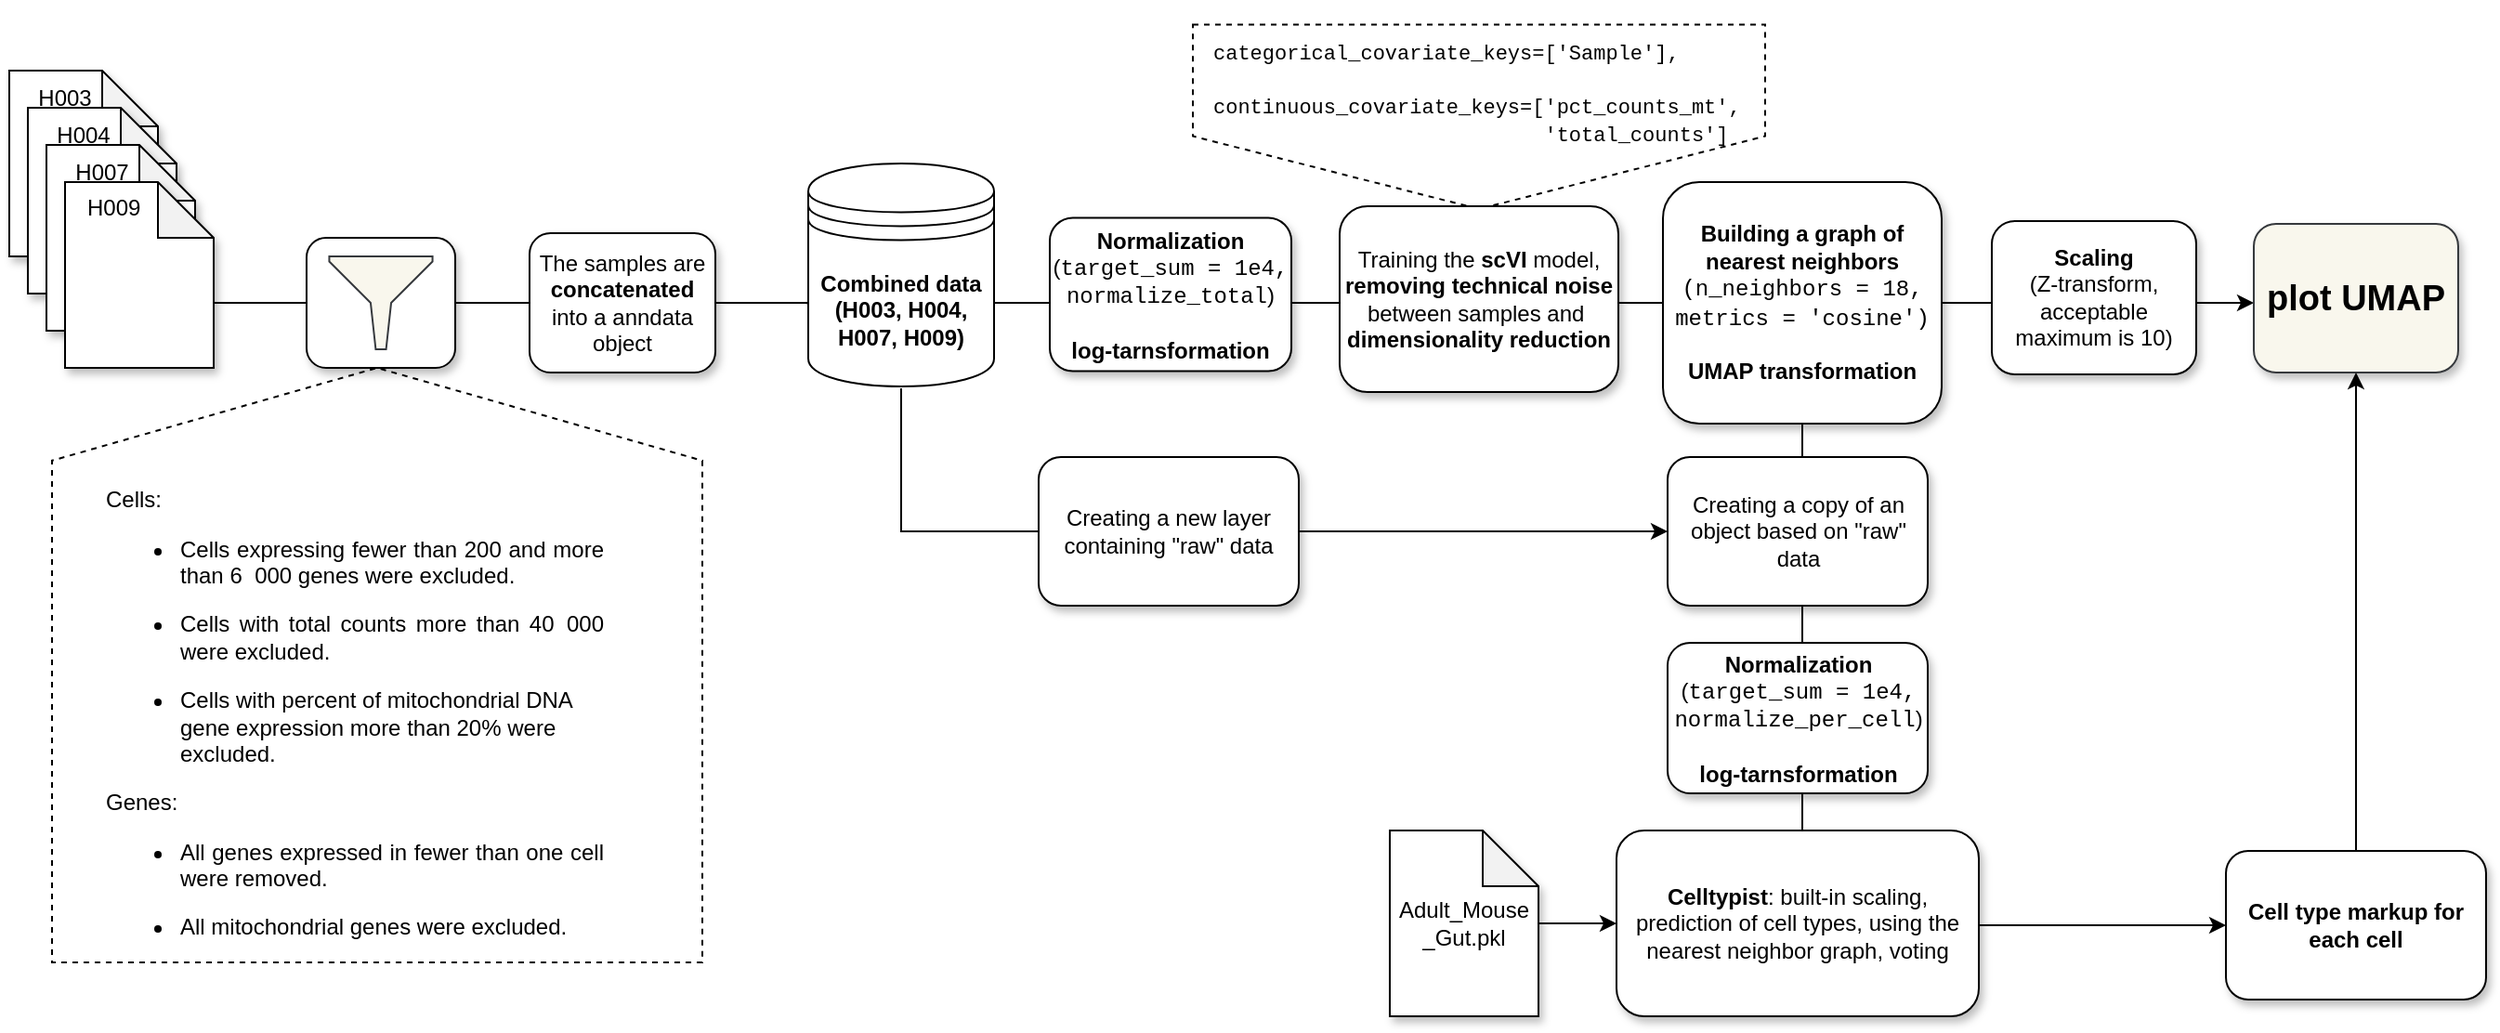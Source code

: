 <mxfile version="22.1.21" type="github">
  <diagram name="Page-1" id="J7fKQimHqGC5aI94PYtP">
    <mxGraphModel dx="1434" dy="759" grid="1" gridSize="10" guides="1" tooltips="1" connect="1" arrows="1" fold="1" page="1" pageScale="1" pageWidth="850" pageHeight="1100" math="0" shadow="0">
      <root>
        <mxCell id="0" />
        <mxCell id="1" parent="0" />
        <mxCell id="b-OOIqzu973AOTidyFCH-8" value="" style="group" vertex="1" connectable="0" parent="1">
          <mxGeometry x="677" y="42.25" width="308" height="112.25" as="geometry" />
        </mxCell>
        <mxCell id="b-OOIqzu973AOTidyFCH-6" value="&lt;div align=&quot;left&quot;&gt;&lt;br&gt;&lt;/div&gt;" style="shape=offPageConnector;whiteSpace=wrap;html=1;dashed=1;size=0.395;" vertex="1" parent="b-OOIqzu973AOTidyFCH-8">
          <mxGeometry y="13" width="308" height="99.25" as="geometry" />
        </mxCell>
        <mxCell id="b-OOIqzu973AOTidyFCH-7" value="&lt;div align=&quot;left&quot;&gt;&lt;font style=&quot;font-size: 11px;&quot; face=&quot;Courier New&quot;&gt;categorical_covariate_keys=[&#39;Sample&#39;],&lt;/font&gt;&lt;/div&gt;&lt;div align=&quot;left&quot;&gt;&lt;br&gt;&lt;font style=&quot;font-size: 11px;&quot; face=&quot;Courier New&quot;&gt;continuous_covariate_keys=[&#39;pct_counts_mt&#39;,&lt;br&gt;&amp;nbsp;&amp;nbsp;&amp;nbsp;&amp;nbsp;&amp;nbsp;&amp;nbsp;&amp;nbsp;&amp;nbsp;&amp;nbsp;&amp;nbsp;&amp;nbsp;&amp;nbsp;&amp;nbsp;&amp;nbsp;&amp;nbsp;&amp;nbsp;&amp;nbsp;&amp;nbsp;&amp;nbsp;&amp;nbsp;&amp;nbsp;&amp;nbsp;&amp;nbsp;&amp;nbsp;&amp;nbsp;&amp;nbsp; &#39;total_counts&#39;]&lt;/font&gt;&lt;/div&gt;" style="text;html=1;strokeColor=none;fillColor=none;align=left;verticalAlign=middle;whiteSpace=wrap;rounded=0;" vertex="1" parent="b-OOIqzu973AOTidyFCH-8">
          <mxGeometry x="9.25" width="290" height="100" as="geometry" />
        </mxCell>
        <mxCell id="2H0FY_2uMuG2iU7N1IUy-26" style="edgeStyle=orthogonalEdgeStyle;rounded=0;orthogonalLoop=1;jettySize=auto;html=1;exitX=0;exitY=0;exitDx=80;exitDy=65;exitPerimeter=0;entryX=-0.003;entryY=0.628;entryDx=0;entryDy=0;entryPerimeter=0;" parent="1" source="2H0FY_2uMuG2iU7N1IUy-4" target="2H0FY_2uMuG2iU7N1IUy-22" edge="1">
          <mxGeometry relative="1" as="geometry">
            <mxPoint x="470" y="210" as="targetPoint" />
            <Array as="points">
              <mxPoint x="470" y="205" />
            </Array>
          </mxGeometry>
        </mxCell>
        <mxCell id="2H0FY_2uMuG2iU7N1IUy-21" value="" style="shape=offPageConnector;whiteSpace=wrap;html=1;rotation=-180;size=0.156;dashed=1;" parent="1" vertex="1">
          <mxGeometry x="63" y="240" width="350" height="320" as="geometry" />
        </mxCell>
        <mxCell id="2H0FY_2uMuG2iU7N1IUy-9" value="" style="group" parent="1" vertex="1" connectable="0">
          <mxGeometry x="40" y="80" width="110" height="160" as="geometry" />
        </mxCell>
        <mxCell id="2H0FY_2uMuG2iU7N1IUy-1" value="" style="shape=note;whiteSpace=wrap;html=1;backgroundOutline=1;darkOpacity=0.05;align=left;shadow=1;" parent="2H0FY_2uMuG2iU7N1IUy-9" vertex="1">
          <mxGeometry width="80" height="100" as="geometry" />
        </mxCell>
        <mxCell id="2H0FY_2uMuG2iU7N1IUy-2" value="" style="shape=note;whiteSpace=wrap;html=1;backgroundOutline=1;darkOpacity=0.05;shadow=1;" parent="2H0FY_2uMuG2iU7N1IUy-9" vertex="1">
          <mxGeometry x="10" y="20" width="80" height="100" as="geometry" />
        </mxCell>
        <mxCell id="2H0FY_2uMuG2iU7N1IUy-3" value="" style="shape=note;whiteSpace=wrap;html=1;backgroundOutline=1;darkOpacity=0.05;shadow=1;" parent="2H0FY_2uMuG2iU7N1IUy-9" vertex="1">
          <mxGeometry x="20" y="40" width="80" height="100" as="geometry" />
        </mxCell>
        <mxCell id="2H0FY_2uMuG2iU7N1IUy-4" value="" style="shape=note;whiteSpace=wrap;html=1;backgroundOutline=1;darkOpacity=0.05;shadow=1;" parent="2H0FY_2uMuG2iU7N1IUy-9" vertex="1">
          <mxGeometry x="30" y="60" width="80" height="100" as="geometry" />
        </mxCell>
        <mxCell id="2H0FY_2uMuG2iU7N1IUy-5" value="H003" style="text;html=1;strokeColor=none;fillColor=none;align=center;verticalAlign=middle;whiteSpace=wrap;rounded=0;" parent="2H0FY_2uMuG2iU7N1IUy-9" vertex="1">
          <mxGeometry width="60" height="30" as="geometry" />
        </mxCell>
        <mxCell id="2H0FY_2uMuG2iU7N1IUy-6" value="&lt;div&gt;H004&lt;/div&gt;" style="text;html=1;strokeColor=none;fillColor=none;align=center;verticalAlign=middle;whiteSpace=wrap;rounded=0;" parent="2H0FY_2uMuG2iU7N1IUy-9" vertex="1">
          <mxGeometry x="10" y="20" width="60" height="30" as="geometry" />
        </mxCell>
        <mxCell id="2H0FY_2uMuG2iU7N1IUy-7" value="H007" style="text;html=1;strokeColor=none;fillColor=none;align=center;verticalAlign=middle;whiteSpace=wrap;rounded=0;" parent="2H0FY_2uMuG2iU7N1IUy-9" vertex="1">
          <mxGeometry x="20" y="40" width="60" height="30" as="geometry" />
        </mxCell>
        <mxCell id="2H0FY_2uMuG2iU7N1IUy-8" value="H009" style="text;whiteSpace=wrap;html=1;" parent="2H0FY_2uMuG2iU7N1IUy-9" vertex="1">
          <mxGeometry x="40" y="60" width="60" height="40" as="geometry" />
        </mxCell>
        <mxCell id="2H0FY_2uMuG2iU7N1IUy-18" value="" style="group;shadow=1;" parent="1" vertex="1" connectable="0">
          <mxGeometry x="200" y="170" width="120" height="70" as="geometry" />
        </mxCell>
        <mxCell id="2H0FY_2uMuG2iU7N1IUy-17" value="" style="rounded=1;whiteSpace=wrap;html=1;shadow=1;" parent="2H0FY_2uMuG2iU7N1IUy-18" vertex="1">
          <mxGeometry width="80" height="70" as="geometry" />
        </mxCell>
        <mxCell id="2H0FY_2uMuG2iU7N1IUy-11" value="" style="sketch=0;aspect=fixed;pointerEvents=1;shadow=0;dashed=0;html=1;strokeColor=#36393d;labelPosition=center;verticalLabelPosition=bottom;verticalAlign=top;align=center;fillColor=#f9f7ed;shape=mxgraph.mscae.enterprise.filter" parent="2H0FY_2uMuG2iU7N1IUy-18" vertex="1">
          <mxGeometry x="12.22" y="10" width="55.56" height="50" as="geometry" />
        </mxCell>
        <mxCell id="2H0FY_2uMuG2iU7N1IUy-20" value="&lt;blockquote&gt;&lt;div align=&quot;left&quot;&gt;Cells:&lt;br&gt;&lt;/div&gt;&lt;/blockquote&gt;&lt;blockquote&gt;&lt;ul&gt;&lt;li&gt;&lt;div align=&quot;justify&quot;&gt;Cells expressing fewer than 200 and more than 6&lt;font color=&quot;#ffffff&quot;&gt;_&lt;/font&gt;000 genes were excluded. &lt;/div&gt;&lt;/li&gt;&lt;/ul&gt;&lt;ul&gt;&lt;li&gt;&lt;div align=&quot;justify&quot;&gt;Cells with total counts more than 40&lt;font color=&quot;#ffffff&quot;&gt;_&lt;/font&gt;000 were excluded.&lt;/div&gt;&lt;/li&gt;&lt;/ul&gt;&lt;div align=&quot;left&quot;&gt;&lt;ul&gt;&lt;li&gt;Cells with percent of mitochondrial DNA gene expression more than 20% were excluded. &lt;br&gt;&lt;/li&gt;&lt;/ul&gt;&lt;/div&gt;&lt;/blockquote&gt;&lt;blockquote&gt;&lt;div align=&quot;left&quot;&gt;Genes:&lt;/div&gt;&lt;/blockquote&gt;&lt;div align=&quot;justify&quot;&gt;&lt;blockquote&gt;&lt;ul&gt;&lt;li&gt;All genes expressed in fewer than one cell were removed.&lt;/li&gt;&lt;/ul&gt;&lt;/blockquote&gt;&lt;blockquote&gt;&lt;ul&gt;&lt;li&gt;All mitochondrial genes were excluded.&lt;br&gt;&lt;/li&gt;&lt;/ul&gt;&lt;/blockquote&gt;&lt;/div&gt;" style="text;html=1;strokeColor=none;fillColor=none;align=center;verticalAlign=middle;whiteSpace=wrap;rounded=0;" parent="1" vertex="1">
          <mxGeometry x="51" y="276" width="350" height="300" as="geometry" />
        </mxCell>
        <mxCell id="2H0FY_2uMuG2iU7N1IUy-34" style="edgeStyle=orthogonalEdgeStyle;rounded=0;orthogonalLoop=1;jettySize=auto;html=1;exitX=1;exitY=0.5;exitDx=0;exitDy=0;" parent="1" source="2H0FY_2uMuG2iU7N1IUy-25" target="2H0FY_2uMuG2iU7N1IUy-33" edge="1">
          <mxGeometry relative="1" as="geometry">
            <Array as="points">
              <mxPoint x="890" y="205" />
              <mxPoint x="890" y="205" />
            </Array>
          </mxGeometry>
        </mxCell>
        <mxCell id="2H0FY_2uMuG2iU7N1IUy-25" value="The samples are &lt;b&gt;concatenated&lt;/b&gt; into a anndata object" style="rounded=1;whiteSpace=wrap;html=1;shadow=1;" parent="1" vertex="1">
          <mxGeometry x="320" y="167.5" width="100" height="75" as="geometry" />
        </mxCell>
        <mxCell id="2H0FY_2uMuG2iU7N1IUy-31" value="&lt;div&gt;Training the &lt;b&gt;scVI&lt;/b&gt; model, &lt;b&gt;removing technical noise&lt;/b&gt; between samples and&amp;nbsp;&lt;b&gt; dimensionality reduction&lt;/b&gt;&lt;/div&gt;" style="rounded=1;whiteSpace=wrap;html=1;shadow=1;" parent="1" vertex="1">
          <mxGeometry x="756" y="153" width="150" height="100" as="geometry" />
        </mxCell>
        <mxCell id="2H0FY_2uMuG2iU7N1IUy-40" style="edgeStyle=orthogonalEdgeStyle;rounded=0;orthogonalLoop=1;jettySize=auto;html=1;exitX=0.5;exitY=1;exitDx=0;exitDy=0;entryX=0;entryY=0.5;entryDx=0;entryDy=0;" parent="1" source="2H0FY_2uMuG2iU7N1IUy-32" target="2H0FY_2uMuG2iU7N1IUy-37" edge="1">
          <mxGeometry relative="1" as="geometry" />
        </mxCell>
        <mxCell id="2H0FY_2uMuG2iU7N1IUy-32" value="&lt;div&gt;&lt;b&gt;Building a graph of nearest neighbors&lt;/b&gt;&lt;/div&gt;&lt;div&gt;&lt;font face=&quot;Courier New&quot;&gt;(n_neighbors = 18, &lt;br&gt;&lt;/font&gt;&lt;/div&gt;&lt;div&gt;&lt;font face=&quot;Courier New&quot;&gt;metrics = &#39;&lt;code class=&quot;docutils literal notranslate&quot;&gt;&lt;/code&gt;&lt;span&gt;&lt;/span&gt;&lt;code class=&quot;docutils literal notranslate&quot;&gt;&lt;/code&gt;&lt;span&gt;&lt;/span&gt;cosine&#39;)&lt;/font&gt;&lt;/div&gt;&lt;div&gt;&lt;br&gt;&lt;/div&gt;&lt;div&gt;&lt;b&gt;UMAP transformation&lt;/b&gt;&lt;/div&gt;" style="rounded=1;whiteSpace=wrap;html=1;shadow=1;" parent="1" vertex="1">
          <mxGeometry x="930" y="140" width="150" height="130" as="geometry" />
        </mxCell>
        <mxCell id="2H0FY_2uMuG2iU7N1IUy-33" value="&lt;b&gt;&lt;font style=&quot;font-size: 19px;&quot;&gt;plot UMAP&lt;/font&gt;&lt;/b&gt;" style="rounded=1;whiteSpace=wrap;html=1;shadow=1;fillColor=#f9f7ed;strokeColor=#36393d;" parent="1" vertex="1">
          <mxGeometry x="1248" y="162.5" width="110" height="80" as="geometry" />
        </mxCell>
        <mxCell id="2H0FY_2uMuG2iU7N1IUy-46" style="edgeStyle=orthogonalEdgeStyle;rounded=0;orthogonalLoop=1;jettySize=auto;html=1;exitX=0.5;exitY=1;exitDx=0;exitDy=0;entryX=0;entryY=0.5;entryDx=0;entryDy=0;" parent="1" source="2H0FY_2uMuG2iU7N1IUy-22" target="2H0FY_2uMuG2iU7N1IUy-39" edge="1">
          <mxGeometry relative="1" as="geometry" />
        </mxCell>
        <mxCell id="2H0FY_2uMuG2iU7N1IUy-22" value="&lt;div&gt;&lt;b&gt;Combined data&lt;/b&gt;&lt;/div&gt;&lt;div&gt;&lt;b&gt;(H003, H004, H007, H009)&lt;/b&gt;&lt;/div&gt;" style="shape=datastore;whiteSpace=wrap;html=1;gradientDirection=north;fillStyle=auto;strokeWidth=1;perimeterSpacing=1;shadow=0;" parent="1" vertex="1">
          <mxGeometry x="470" y="130" width="100" height="120" as="geometry" />
        </mxCell>
        <mxCell id="2H0FY_2uMuG2iU7N1IUy-44" value="" style="edgeStyle=orthogonalEdgeStyle;rounded=0;orthogonalLoop=1;jettySize=auto;html=1;" parent="1" source="2H0FY_2uMuG2iU7N1IUy-35" target="2H0FY_2uMuG2iU7N1IUy-38" edge="1">
          <mxGeometry relative="1" as="geometry" />
        </mxCell>
        <mxCell id="2H0FY_2uMuG2iU7N1IUy-35" value="&lt;div&gt;Adult_Mouse&lt;/div&gt;&lt;div&gt;_Gut.pkl&lt;/div&gt;" style="shape=note;whiteSpace=wrap;html=1;backgroundOutline=1;darkOpacity=0.05;shadow=1;" parent="1" vertex="1">
          <mxGeometry x="783" y="489" width="80" height="100" as="geometry" />
        </mxCell>
        <mxCell id="2H0FY_2uMuG2iU7N1IUy-36" value="&lt;b&gt;Normalization&lt;/b&gt;&lt;br&gt;&lt;div&gt;(&lt;font face=&quot;Courier New&quot;&gt;target_sum = 1e4, normalize_per_cell&lt;/font&gt;)&lt;/div&gt;&lt;div&gt;&lt;br&gt;&lt;/div&gt;&lt;div&gt;&lt;b&gt;log-tarnsformation&lt;/b&gt;&lt;br&gt;&lt;/div&gt;" style="rounded=1;whiteSpace=wrap;html=1;shadow=1;align=center;" parent="1" vertex="1">
          <mxGeometry x="932.5" y="388" width="140" height="81" as="geometry" />
        </mxCell>
        <mxCell id="2H0FY_2uMuG2iU7N1IUy-43" style="edgeStyle=orthogonalEdgeStyle;rounded=0;orthogonalLoop=1;jettySize=auto;html=1;exitX=0.5;exitY=0;exitDx=0;exitDy=0;entryX=0.5;entryY=1;entryDx=0;entryDy=0;" parent="1" source="2H0FY_2uMuG2iU7N1IUy-37" target="2H0FY_2uMuG2iU7N1IUy-33" edge="1">
          <mxGeometry relative="1" as="geometry" />
        </mxCell>
        <mxCell id="2H0FY_2uMuG2iU7N1IUy-37" value="&lt;b&gt;Cell type markup for each cell&lt;/b&gt;" style="rounded=1;whiteSpace=wrap;html=1;shadow=1;" parent="1" vertex="1">
          <mxGeometry x="1233" y="500" width="140" height="80" as="geometry" />
        </mxCell>
        <mxCell id="2H0FY_2uMuG2iU7N1IUy-38" value="&lt;b&gt;Celltypist&lt;/b&gt;: built-in scaling, prediction of cell types, using the nearest neighbor graph, voting" style="rounded=1;whiteSpace=wrap;html=1;shadow=1;" parent="1" vertex="1">
          <mxGeometry x="905" y="489" width="195" height="100" as="geometry" />
        </mxCell>
        <mxCell id="2H0FY_2uMuG2iU7N1IUy-39" value="Creating a copy of an object based on &quot;raw&quot; data" style="rounded=1;whiteSpace=wrap;html=1;shadow=1;" parent="1" vertex="1">
          <mxGeometry x="932.5" y="288" width="140" height="80" as="geometry" />
        </mxCell>
        <mxCell id="2H0FY_2uMuG2iU7N1IUy-41" value="&lt;b&gt;Normalization&lt;/b&gt;&lt;br&gt;&lt;div&gt;(&lt;font face=&quot;Courier New&quot;&gt;target_sum = 1e4, normalize_total&lt;/font&gt;)&lt;/div&gt;&lt;div&gt;&lt;br&gt;&lt;/div&gt;&lt;div&gt;&lt;b&gt;log-tarnsformation&lt;/b&gt;&lt;br&gt;&lt;/div&gt;" style="rounded=1;whiteSpace=wrap;html=1;shadow=1;" parent="1" vertex="1">
          <mxGeometry x="600" y="159.25" width="130" height="82.5" as="geometry" />
        </mxCell>
        <mxCell id="2H0FY_2uMuG2iU7N1IUy-45" value="Creating a new layer containing &quot;raw&quot; data" style="rounded=1;whiteSpace=wrap;html=1;shadow=1;" parent="1" vertex="1">
          <mxGeometry x="594" y="288" width="140" height="80" as="geometry" />
        </mxCell>
        <mxCell id="2H0FY_2uMuG2iU7N1IUy-47" value="&lt;b&gt;Scaling&lt;/b&gt;&lt;br&gt;(Z-transform,&lt;br&gt;acceptable maximum is 10)" style="rounded=1;whiteSpace=wrap;html=1;shadow=1;" parent="1" vertex="1">
          <mxGeometry x="1107" y="161" width="110" height="82.5" as="geometry" />
        </mxCell>
      </root>
    </mxGraphModel>
  </diagram>
</mxfile>
